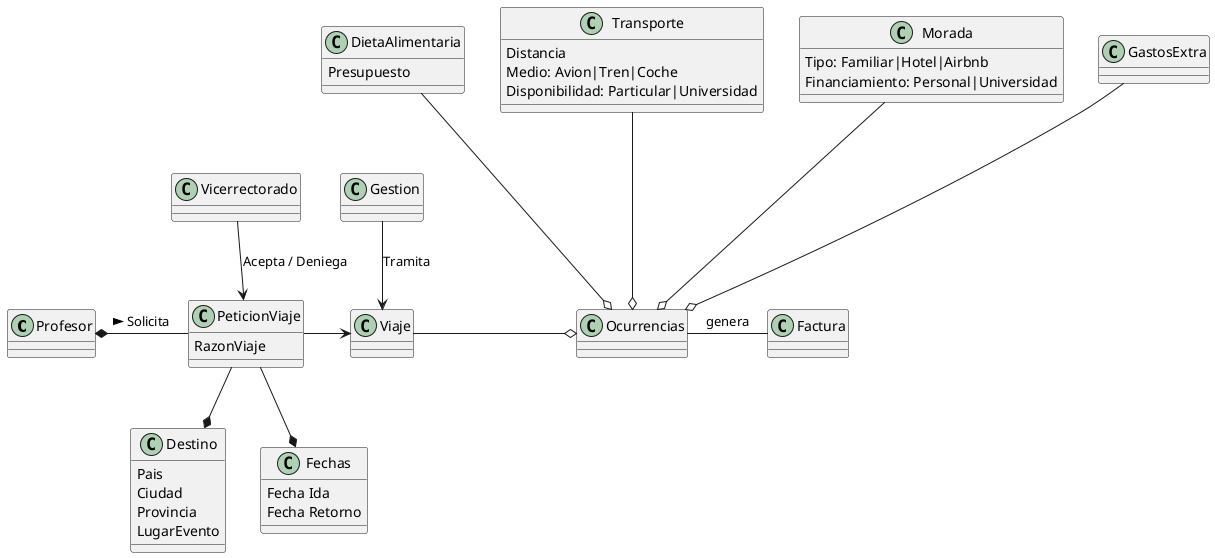 @startuml
Profesor *- PeticionViaje : Solicita >
Vicerrectorado --> PeticionViaje : Acepta / Deniega
PeticionViaje : RazonViaje
PeticionViaje --* Destino
PeticionViaje --* Fechas
PeticionViaje -> Viaje
Destino : Pais
Destino : Ciudad
Destino : Provincia
Destino : LugarEvento
Fechas : Fecha Ida
Fechas : Fecha Retorno
Gestion --> Viaje : Tramita
Viaje -o Ocurrencias
Ocurrencias- Factura : genera
DietaAlimentaria ---o Ocurrencias
DietaAlimentaria : Presupuesto
Transporte ---o Ocurrencias
Transporte : Distancia
Transporte : Medio: Avion|Tren|Coche
Transporte : Disponibilidad: Particular|Universidad
Morada ---o  Ocurrencias
Morada : Tipo: Familiar|Hotel|Airbnb
Morada : Financiamiento: Personal|Universidad
GastosExtra ---o Ocurrencias
@enduml
